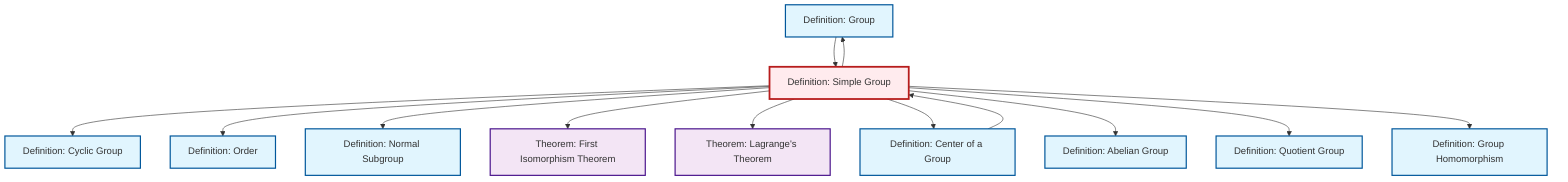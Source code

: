graph TD
    classDef definition fill:#e1f5fe,stroke:#01579b,stroke-width:2px
    classDef theorem fill:#f3e5f5,stroke:#4a148c,stroke-width:2px
    classDef axiom fill:#fff3e0,stroke:#e65100,stroke-width:2px
    classDef example fill:#e8f5e9,stroke:#1b5e20,stroke-width:2px
    classDef current fill:#ffebee,stroke:#b71c1c,stroke-width:3px
    def-normal-subgroup["Definition: Normal Subgroup"]:::definition
    def-cyclic-group["Definition: Cyclic Group"]:::definition
    def-order["Definition: Order"]:::definition
    def-quotient-group["Definition: Quotient Group"]:::definition
    thm-first-isomorphism["Theorem: First Isomorphism Theorem"]:::theorem
    def-homomorphism["Definition: Group Homomorphism"]:::definition
    def-group["Definition: Group"]:::definition
    thm-lagrange["Theorem: Lagrange's Theorem"]:::theorem
    def-center-of-group["Definition: Center of a Group"]:::definition
    def-simple-group["Definition: Simple Group"]:::definition
    def-abelian-group["Definition: Abelian Group"]:::definition
    def-simple-group --> def-cyclic-group
    def-simple-group --> def-order
    def-simple-group --> def-group
    def-simple-group --> def-normal-subgroup
    def-simple-group --> thm-first-isomorphism
    def-simple-group --> thm-lagrange
    def-simple-group --> def-center-of-group
    def-group --> def-simple-group
    def-simple-group --> def-abelian-group
    def-simple-group --> def-quotient-group
    def-simple-group --> def-homomorphism
    def-center-of-group --> def-simple-group
    class def-simple-group current